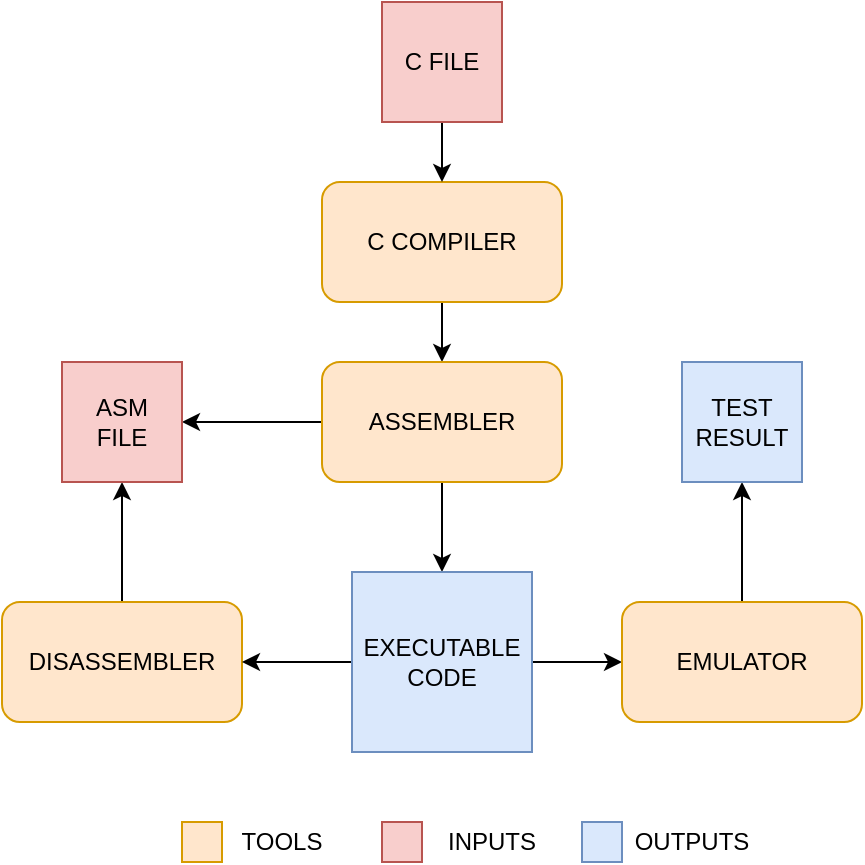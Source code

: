 <mxfile version="15.2.7" type="device"><diagram id="wBnUussNK-qdNMrGZt-c" name="Page-1"><mxGraphModel dx="1350" dy="816" grid="1" gridSize="10" guides="1" tooltips="1" connect="1" arrows="1" fold="1" page="1" pageScale="1" pageWidth="850" pageHeight="1100" math="0" shadow="0"><root><mxCell id="0"/><mxCell id="1" parent="0"/><mxCell id="PwQ5MSV-eteVCwQOkwdV-15" value="" style="edgeStyle=orthogonalEdgeStyle;rounded=0;orthogonalLoop=1;jettySize=auto;html=1;" edge="1" parent="1" source="PwQ5MSV-eteVCwQOkwdV-1" target="PwQ5MSV-eteVCwQOkwdV-2"><mxGeometry relative="1" as="geometry"/></mxCell><mxCell id="PwQ5MSV-eteVCwQOkwdV-1" value="C COMPILER" style="rounded=1;whiteSpace=wrap;html=1;fillColor=#ffe6cc;strokeColor=#d79b00;" vertex="1" parent="1"><mxGeometry x="290" y="240" width="120" height="60" as="geometry"/></mxCell><mxCell id="PwQ5MSV-eteVCwQOkwdV-11" style="edgeStyle=orthogonalEdgeStyle;rounded=0;orthogonalLoop=1;jettySize=auto;html=1;exitX=0;exitY=0.5;exitDx=0;exitDy=0;entryX=1;entryY=0.5;entryDx=0;entryDy=0;" edge="1" parent="1" source="PwQ5MSV-eteVCwQOkwdV-2" target="PwQ5MSV-eteVCwQOkwdV-8"><mxGeometry relative="1" as="geometry"/></mxCell><mxCell id="PwQ5MSV-eteVCwQOkwdV-14" value="" style="edgeStyle=orthogonalEdgeStyle;rounded=0;orthogonalLoop=1;jettySize=auto;html=1;" edge="1" parent="1" source="PwQ5MSV-eteVCwQOkwdV-2" target="PwQ5MSV-eteVCwQOkwdV-4"><mxGeometry relative="1" as="geometry"/></mxCell><mxCell id="PwQ5MSV-eteVCwQOkwdV-2" value="ASSEMBLER" style="rounded=1;whiteSpace=wrap;html=1;fillColor=#ffe6cc;strokeColor=#d79b00;" vertex="1" parent="1"><mxGeometry x="290" y="330" width="120" height="60" as="geometry"/></mxCell><mxCell id="PwQ5MSV-eteVCwQOkwdV-13" value="" style="edgeStyle=orthogonalEdgeStyle;rounded=0;orthogonalLoop=1;jettySize=auto;html=1;" edge="1" parent="1" source="PwQ5MSV-eteVCwQOkwdV-3" target="PwQ5MSV-eteVCwQOkwdV-8"><mxGeometry relative="1" as="geometry"/></mxCell><mxCell id="PwQ5MSV-eteVCwQOkwdV-3" value="DISASSEMBLER" style="rounded=1;whiteSpace=wrap;html=1;fillColor=#ffe6cc;strokeColor=#d79b00;" vertex="1" parent="1"><mxGeometry x="130" y="450" width="120" height="60" as="geometry"/></mxCell><mxCell id="PwQ5MSV-eteVCwQOkwdV-17" value="" style="edgeStyle=orthogonalEdgeStyle;rounded=0;orthogonalLoop=1;jettySize=auto;html=1;" edge="1" parent="1" source="PwQ5MSV-eteVCwQOkwdV-4" target="PwQ5MSV-eteVCwQOkwdV-6"><mxGeometry relative="1" as="geometry"/></mxCell><mxCell id="PwQ5MSV-eteVCwQOkwdV-18" value="" style="edgeStyle=orthogonalEdgeStyle;rounded=0;orthogonalLoop=1;jettySize=auto;html=1;" edge="1" parent="1" source="PwQ5MSV-eteVCwQOkwdV-4" target="PwQ5MSV-eteVCwQOkwdV-3"><mxGeometry relative="1" as="geometry"/></mxCell><mxCell id="PwQ5MSV-eteVCwQOkwdV-4" value="EXECUTABLE CODE" style="whiteSpace=wrap;html=1;aspect=fixed;fillColor=#dae8fc;strokeColor=#6c8ebf;" vertex="1" parent="1"><mxGeometry x="305" y="435" width="90" height="90" as="geometry"/></mxCell><mxCell id="PwQ5MSV-eteVCwQOkwdV-10" style="edgeStyle=orthogonalEdgeStyle;rounded=0;orthogonalLoop=1;jettySize=auto;html=1;" edge="1" parent="1" source="PwQ5MSV-eteVCwQOkwdV-6" target="PwQ5MSV-eteVCwQOkwdV-9"><mxGeometry relative="1" as="geometry"/></mxCell><mxCell id="PwQ5MSV-eteVCwQOkwdV-6" value="EMULATOR" style="rounded=1;whiteSpace=wrap;html=1;fillColor=#ffe6cc;strokeColor=#d79b00;" vertex="1" parent="1"><mxGeometry x="440" y="450" width="120" height="60" as="geometry"/></mxCell><mxCell id="PwQ5MSV-eteVCwQOkwdV-16" value="" style="edgeStyle=orthogonalEdgeStyle;rounded=0;orthogonalLoop=1;jettySize=auto;html=1;" edge="1" parent="1" source="PwQ5MSV-eteVCwQOkwdV-7" target="PwQ5MSV-eteVCwQOkwdV-1"><mxGeometry relative="1" as="geometry"/></mxCell><mxCell id="PwQ5MSV-eteVCwQOkwdV-7" value="C FILE" style="whiteSpace=wrap;html=1;aspect=fixed;fillColor=#f8cecc;strokeColor=#b85450;" vertex="1" parent="1"><mxGeometry x="320" y="150" width="60" height="60" as="geometry"/></mxCell><mxCell id="PwQ5MSV-eteVCwQOkwdV-8" value="ASM&lt;br&gt;FILE" style="whiteSpace=wrap;html=1;aspect=fixed;fillColor=#f8cecc;strokeColor=#b85450;" vertex="1" parent="1"><mxGeometry x="160" y="330" width="60" height="60" as="geometry"/></mxCell><mxCell id="PwQ5MSV-eteVCwQOkwdV-9" value="TEST&lt;br&gt;RESULT" style="whiteSpace=wrap;html=1;aspect=fixed;fillColor=#dae8fc;strokeColor=#6c8ebf;" vertex="1" parent="1"><mxGeometry x="470" y="330" width="60" height="60" as="geometry"/></mxCell><mxCell id="PwQ5MSV-eteVCwQOkwdV-27" value="" style="group" vertex="1" connectable="0" parent="1"><mxGeometry x="220" y="560" width="70" height="20" as="geometry"/></mxCell><mxCell id="PwQ5MSV-eteVCwQOkwdV-19" value="" style="whiteSpace=wrap;html=1;aspect=fixed;fillColor=#ffe6cc;strokeColor=#d79b00;" vertex="1" parent="PwQ5MSV-eteVCwQOkwdV-27"><mxGeometry width="20" height="20" as="geometry"/></mxCell><mxCell id="PwQ5MSV-eteVCwQOkwdV-22" value="TOOLS" style="text;html=1;strokeColor=none;fillColor=none;align=center;verticalAlign=middle;whiteSpace=wrap;rounded=0;" vertex="1" parent="PwQ5MSV-eteVCwQOkwdV-27"><mxGeometry x="30" width="40" height="20" as="geometry"/></mxCell><mxCell id="PwQ5MSV-eteVCwQOkwdV-28" value="" style="group" vertex="1" connectable="0" parent="1"><mxGeometry x="320" y="560" width="70" height="20" as="geometry"/></mxCell><mxCell id="PwQ5MSV-eteVCwQOkwdV-29" value="" style="whiteSpace=wrap;html=1;aspect=fixed;fillColor=#f8cecc;strokeColor=#b85450;" vertex="1" parent="PwQ5MSV-eteVCwQOkwdV-28"><mxGeometry width="20" height="20" as="geometry"/></mxCell><mxCell id="PwQ5MSV-eteVCwQOkwdV-30" value="INPUTS" style="text;html=1;strokeColor=none;fillColor=none;align=center;verticalAlign=middle;whiteSpace=wrap;rounded=0;" vertex="1" parent="PwQ5MSV-eteVCwQOkwdV-28"><mxGeometry x="40" width="30" height="20" as="geometry"/></mxCell><mxCell id="PwQ5MSV-eteVCwQOkwdV-40" value="" style="group" vertex="1" connectable="0" parent="1"><mxGeometry x="420" y="560" width="70" height="20" as="geometry"/></mxCell><mxCell id="PwQ5MSV-eteVCwQOkwdV-41" value="" style="whiteSpace=wrap;html=1;aspect=fixed;fillColor=#dae8fc;strokeColor=#6c8ebf;" vertex="1" parent="PwQ5MSV-eteVCwQOkwdV-40"><mxGeometry width="20" height="20" as="geometry"/></mxCell><mxCell id="PwQ5MSV-eteVCwQOkwdV-42" value="OUTPUTS" style="text;html=1;strokeColor=none;fillColor=none;align=center;verticalAlign=middle;whiteSpace=wrap;rounded=0;" vertex="1" parent="PwQ5MSV-eteVCwQOkwdV-40"><mxGeometry x="40" width="30" height="20" as="geometry"/></mxCell></root></mxGraphModel></diagram></mxfile>